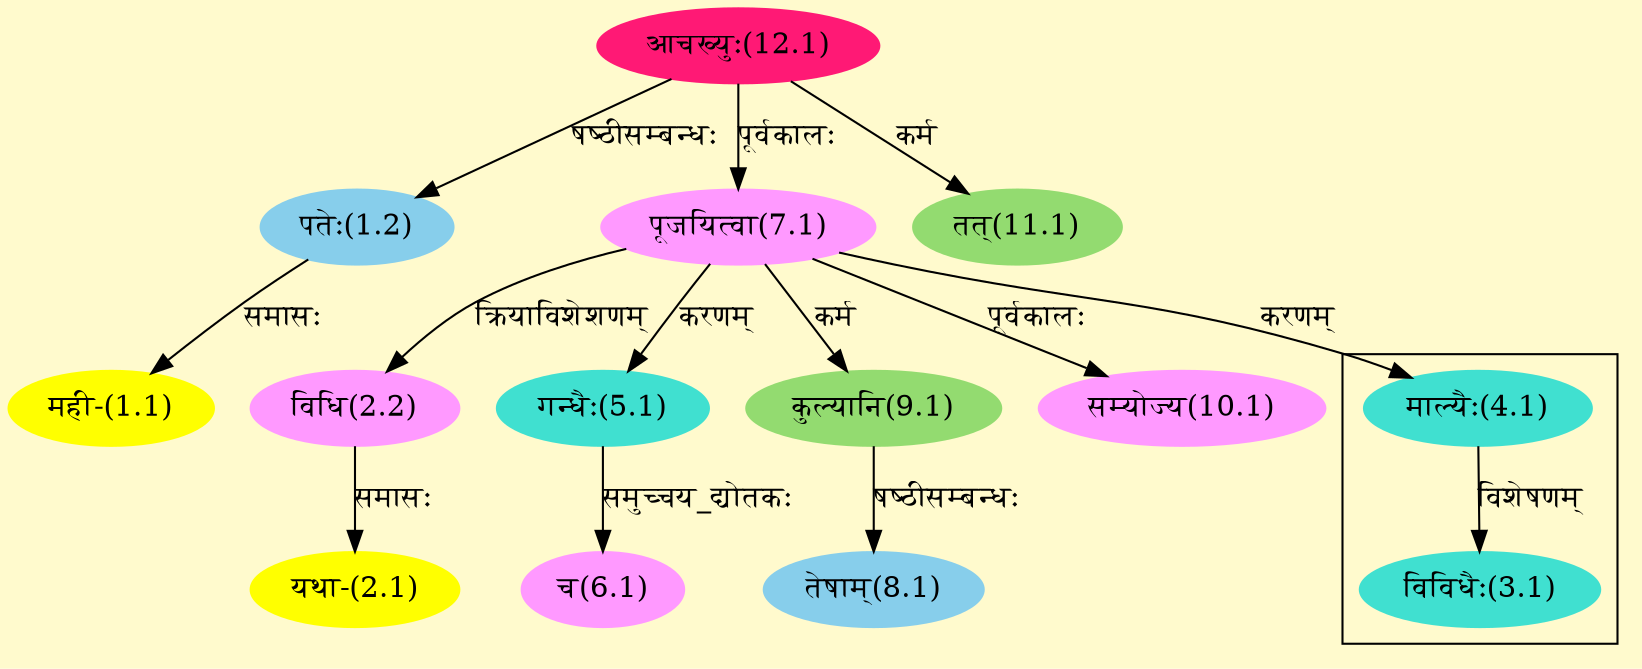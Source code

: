 digraph G{
rankdir=BT;
 compound=true;
 bgcolor="lemonchiffon1";

subgraph cluster_1{
Node3_1 [style=filled, color="#40E0D0" label = "विविधैः(3.1)"]
Node4_1 [style=filled, color="#40E0D0" label = "माल्यैः(4.1)"]

}
Node1_1 [style=filled, color="#FFFF00" label = "मही-(1.1)"]
Node1_2 [style=filled, color="#87CEEB" label = "पतेः(1.2)"]
Node12_1 [style=filled, color="#FF1975" label = "आचख्युः(12.1)"]
Node2_1 [style=filled, color="#FFFF00" label = "यथा-(2.1)"]
Node2_2 [style=filled, color="#FF99FF" label = "विधि(2.2)"]
Node7_1 [style=filled, color="#FF99FF" label = "पूजयित्वा(7.1)"]
Node4_1 [style=filled, color="#40E0D0" label = "माल्यैः(4.1)"]
Node5_1 [style=filled, color="#40E0D0" label = "गन्धैः(5.1)"]
Node6_1 [style=filled, color="#FF99FF" label = "च(6.1)"]
Node8_1 [style=filled, color="#87CEEB" label = "तेषाम्(8.1)"]
Node9_1 [style=filled, color="#93DB70" label = "कुल्यानि(9.1)"]
Node10_1 [style=filled, color="#FF99FF" label = "सम्योज्य(10.1)"]
Node11_1 [style=filled, color="#93DB70" label = "तत्(11.1)"]
/* Start of Relations section */

Node1_1 -> Node1_2 [  label="समासः"  dir="back" ]
Node1_2 -> Node12_1 [  label="षष्ठीसम्बन्धः"  dir="back" ]
Node2_1 -> Node2_2 [  label="समासः"  dir="back" ]
Node2_2 -> Node7_1 [  label="क्रियाविशेशणम्"  dir="back" ]
Node3_1 -> Node4_1 [  label="विशेषणम्"  dir="back" ]
Node4_1 -> Node7_1 [  label="करणम्"  dir="back" ]
Node5_1 -> Node7_1 [  label="करणम्"  dir="back" ]
Node6_1 -> Node5_1 [  label="समुच्चय_द्योतकः"  dir="back" ]
Node7_1 -> Node12_1 [  label="पूर्वकालः"  dir="back" ]
Node8_1 -> Node9_1 [  label="षष्ठीसम्बन्धः"  dir="back" ]
Node9_1 -> Node7_1 [  label="कर्म"  dir="back" ]
Node10_1 -> Node7_1 [  label="पूर्वकालः"  dir="back" ]
Node11_1 -> Node12_1 [  label="कर्म"  dir="back" ]
}
